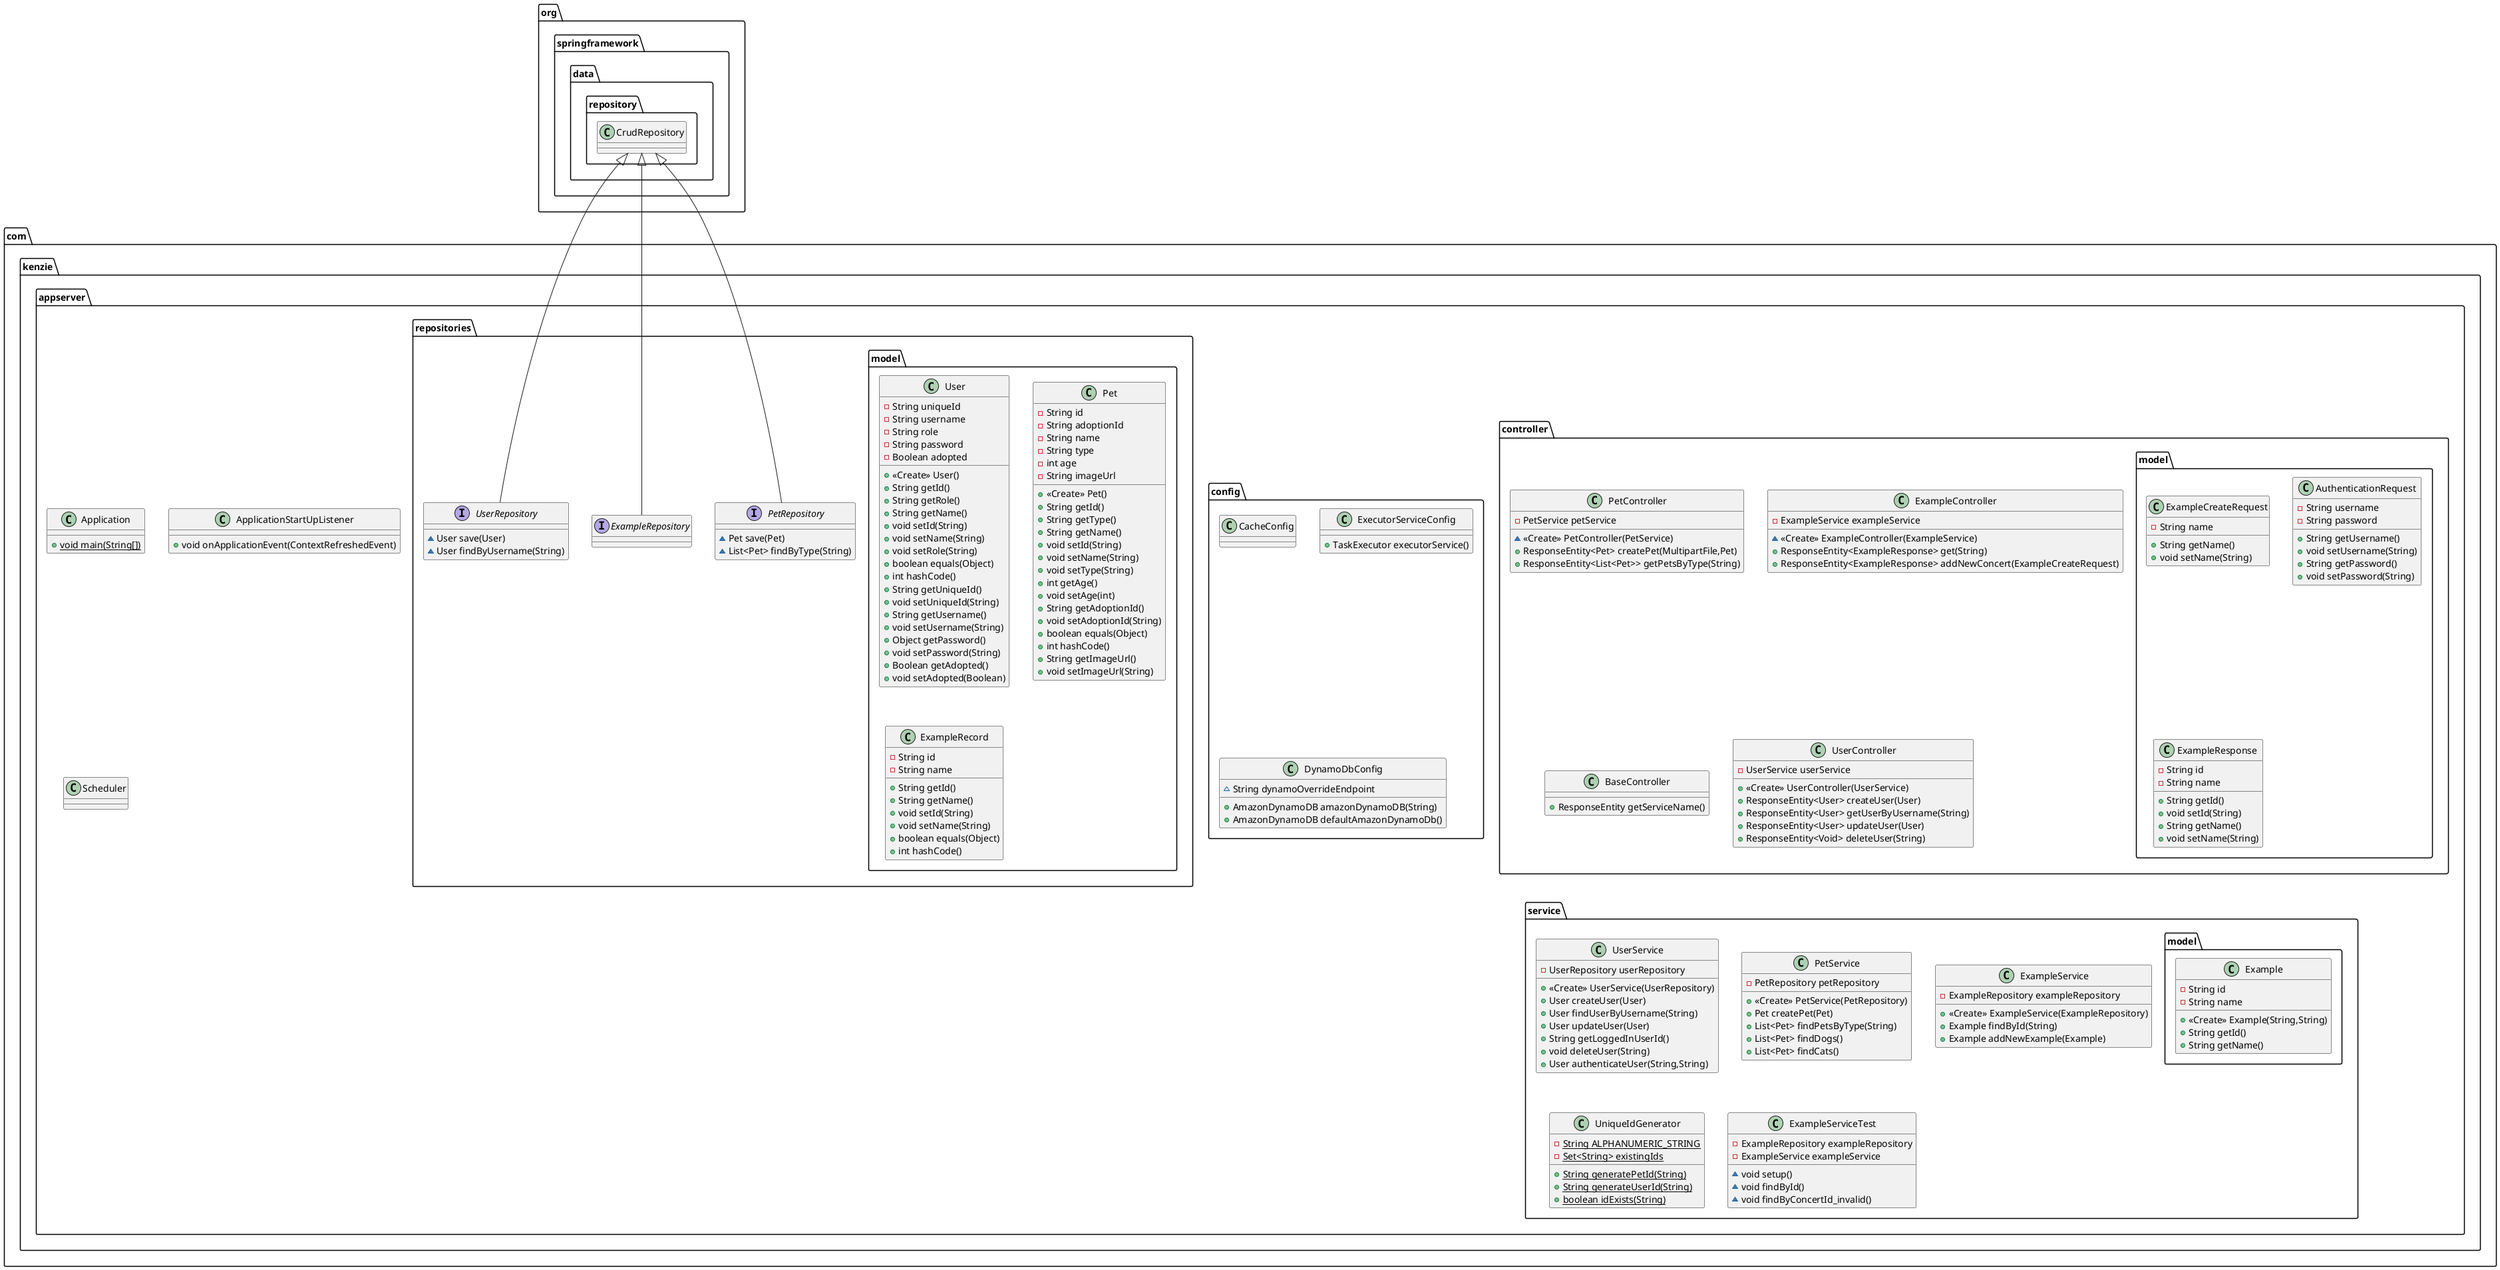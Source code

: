 @startuml
class com.kenzie.appserver.controller.PetController {
- PetService petService
~ <<Create>> PetController(PetService)
+ ResponseEntity<Pet> createPet(MultipartFile,Pet)
+ ResponseEntity<List<Pet>> getPetsByType(String)
}
class com.kenzie.appserver.config.CacheConfig {
}
class com.kenzie.appserver.config.ExecutorServiceConfig {
+ TaskExecutor executorService()
}
class com.kenzie.appserver.Application {
+ {static} void main(String[])
}
class com.kenzie.appserver.service.UserService {
- UserRepository userRepository
+ <<Create>> UserService(UserRepository)
+ User createUser(User)
+ User findUserByUsername(String)
+ User updateUser(User)
+ String getLoggedInUserId()
+ void deleteUser(String)
+ User authenticateUser(String,String)
}
interface com.kenzie.appserver.repositories.PetRepository {
~ Pet save(Pet)
~ List<Pet> findByType(String)
}
class com.kenzie.appserver.controller.ExampleController {
- ExampleService exampleService
~ <<Create>> ExampleController(ExampleService)
+ ResponseEntity<ExampleResponse> get(String)
+ ResponseEntity<ExampleResponse> addNewConcert(ExampleCreateRequest)
}
interface com.kenzie.appserver.repositories.ExampleRepository {
}
class com.kenzie.appserver.controller.model.ExampleCreateRequest {
- String name
+ String getName()
+ void setName(String)
}
interface com.kenzie.appserver.repositories.UserRepository {
~ User save(User)
~ User findByUsername(String)
}
class com.kenzie.appserver.repositories.model.User {
- String uniqueId
- String username
- String role
- String password
- Boolean adopted
+ <<Create>> User()
+ String getId()
+ String getRole()
+ String getName()
+ void setId(String)
+ void setName(String)
+ void setRole(String)
+ boolean equals(Object)
+ int hashCode()
+ String getUniqueId()
+ void setUniqueId(String)
+ String getUsername()
+ void setUsername(String)
+ Object getPassword()
+ void setPassword(String)
+ Boolean getAdopted()
+ void setAdopted(Boolean)
}
class com.kenzie.appserver.repositories.model.Pet {
- String id
- String adoptionId
- String name
- String type
- int age
- String imageUrl
+ <<Create>> Pet()
+ String getId()
+ String getType()
+ String getName()
+ void setId(String)
+ void setName(String)
+ void setType(String)
+ int getAge()
+ void setAge(int)
+ String getAdoptionId()
+ void setAdoptionId(String)
+ boolean equals(Object)
+ int hashCode()
+ String getImageUrl()
+ void setImageUrl(String)
}
class com.kenzie.appserver.service.PetService {
- PetRepository petRepository
+ <<Create>> PetService(PetRepository)
+ Pet createPet(Pet)
+ List<Pet> findPetsByType(String)
+ List<Pet> findDogs()
+ List<Pet> findCats()
}
class com.kenzie.appserver.service.model.Example {
- String id
- String name
+ <<Create>> Example(String,String)
+ String getId()
+ String getName()
}
class com.kenzie.appserver.controller.model.AuthenticationRequest {
- String username
- String password
+ String getUsername()
+ void setUsername(String)
+ String getPassword()
+ void setPassword(String)
}
class com.kenzie.appserver.controller.BaseController {
+ ResponseEntity getServiceName()
}
class com.kenzie.appserver.controller.model.ExampleResponse {
- String id
- String name
+ String getId()
+ void setId(String)
+ String getName()
+ void setName(String)
}
class com.kenzie.appserver.service.ExampleService {
- ExampleRepository exampleRepository
+ <<Create>> ExampleService(ExampleRepository)
+ Example findById(String)
+ Example addNewExample(Example)
}
class com.kenzie.appserver.ApplicationStartUpListener {
+ void onApplicationEvent(ContextRefreshedEvent)
}
class com.kenzie.appserver.service.UniqueIdGenerator {
- {static} String ALPHANUMERIC_STRING
- {static} Set<String> existingIds
+ {static} String generatePetId(String)
+ {static} String generateUserId(String)
+ {static} boolean idExists(String)
}
class com.kenzie.appserver.repositories.model.ExampleRecord {
- String id
- String name
+ String getId()
+ String getName()
+ void setId(String)
+ void setName(String)
+ boolean equals(Object)
+ int hashCode()
}
class com.kenzie.appserver.controller.UserController {
- UserService userService
+ <<Create>> UserController(UserService)
+ ResponseEntity<User> createUser(User)
+ ResponseEntity<User> getUserByUsername(String)
+ ResponseEntity<User> updateUser(User)
+ ResponseEntity<Void> deleteUser(String)
}
class com.kenzie.appserver.Scheduler {
}
class com.kenzie.appserver.service.ExampleServiceTest {
- ExampleRepository exampleRepository
- ExampleService exampleService
~ void setup()
~ void findById()
~ void findByConcertId_invalid()
}
class com.kenzie.appserver.config.DynamoDbConfig {
~ String dynamoOverrideEndpoint
+ AmazonDynamoDB amazonDynamoDB(String)
+ AmazonDynamoDB defaultAmazonDynamoDb()
}


org.springframework.data.repository.CrudRepository <|-- com.kenzie.appserver.repositories.PetRepository
org.springframework.data.repository.CrudRepository <|-- com.kenzie.appserver.repositories.ExampleRepository
org.springframework.data.repository.CrudRepository <|-- com.kenzie.appserver.repositories.UserRepository
@enduml